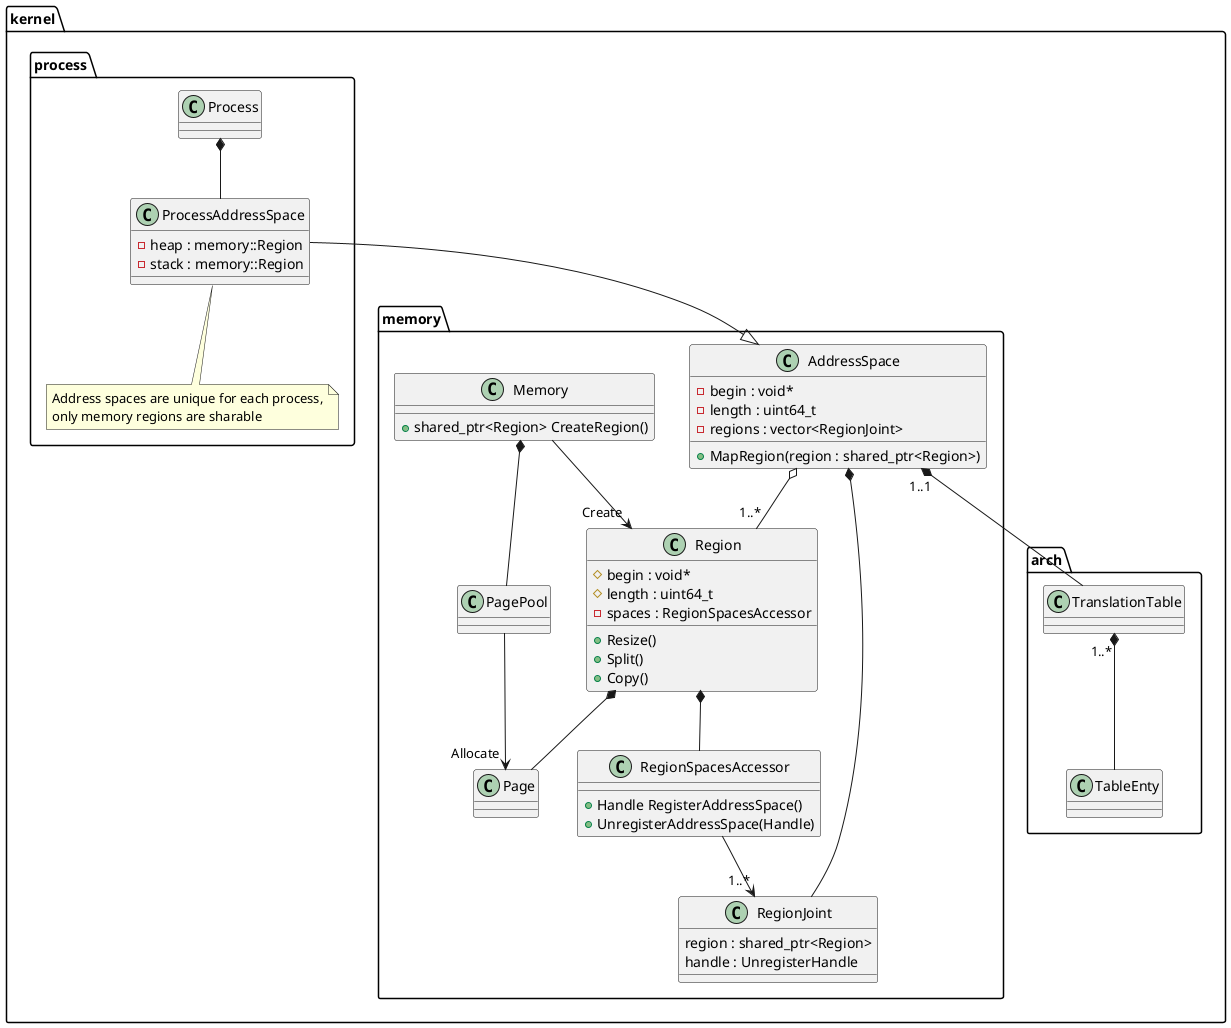@startuml

package kernel {
package arch {

class TableEnty
class TranslationTable
TranslationTable "1..*" *-- TableEnty

}
}

package kernel {
package memory {


class RegionJoint {
region : shared_ptr<Region>
handle : UnregisterHandle
}

class AddressSpace {
-begin : void*
-length : uint64_t
-regions : vector<RegionJoint>
+MapRegion(region : shared_ptr<Region>)
}

AddressSpace "1..1" *-- TranslationTable

AddressSpace *-- RegionJoint


class RegionSpacesAccessor {
  + Handle RegisterAddressSpace()
  + UnregisterAddressSpace(Handle)
}


class Region {
#begin : void*
#length : uint64_t
-spaces : RegionSpacesAccessor
+Resize()
+Split()
+Copy()
}

Region *-- RegionSpacesAccessor

class Page
Region *-- Page

class Memory {
+ shared_ptr<Region> CreateRegion()
}

Memory --> "Create" Region

class PagePool

PagePool --> "Allocate" Page
Memory *-- PagePool

AddressSpace o-- "1..*" Region
RegionSpacesAccessor --> "1..*" RegionJoint

}

package process {

class Process
class ProcessAddressSpace {
 -heap : memory::Region
 -stack : memory::Region
}

ProcessAddressSpace --|> AddressSpace
Process *-- ProcessAddressSpace

note bottom of ProcessAddressSpace : Address spaces are unique for each process,\nonly memory regions are sharable

}

}




@enduml

